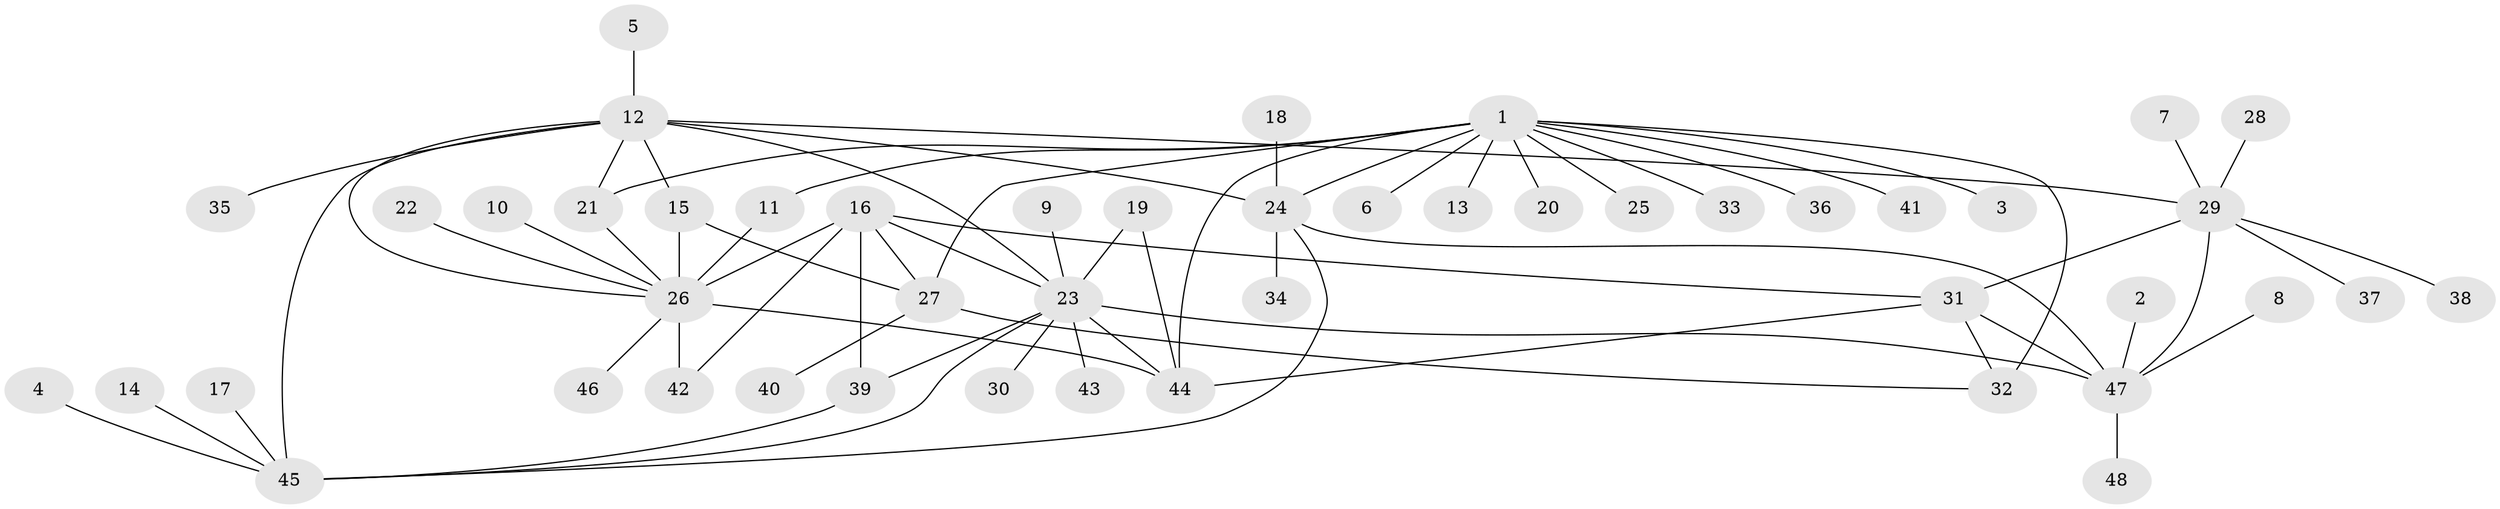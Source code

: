 // original degree distribution, {8: 0.043478260869565216, 11: 0.010869565217391304, 6: 0.03260869565217391, 4: 0.03260869565217391, 10: 0.021739130434782608, 7: 0.03260869565217391, 9: 0.010869565217391304, 12: 0.010869565217391304, 5: 0.021739130434782608, 1: 0.532608695652174, 2: 0.18478260869565216, 3: 0.06521739130434782}
// Generated by graph-tools (version 1.1) at 2025/26/03/09/25 03:26:45]
// undirected, 48 vertices, 69 edges
graph export_dot {
graph [start="1"]
  node [color=gray90,style=filled];
  1;
  2;
  3;
  4;
  5;
  6;
  7;
  8;
  9;
  10;
  11;
  12;
  13;
  14;
  15;
  16;
  17;
  18;
  19;
  20;
  21;
  22;
  23;
  24;
  25;
  26;
  27;
  28;
  29;
  30;
  31;
  32;
  33;
  34;
  35;
  36;
  37;
  38;
  39;
  40;
  41;
  42;
  43;
  44;
  45;
  46;
  47;
  48;
  1 -- 3 [weight=1.0];
  1 -- 6 [weight=1.0];
  1 -- 11 [weight=1.0];
  1 -- 13 [weight=1.0];
  1 -- 20 [weight=1.0];
  1 -- 21 [weight=1.0];
  1 -- 24 [weight=1.0];
  1 -- 25 [weight=1.0];
  1 -- 27 [weight=2.0];
  1 -- 32 [weight=2.0];
  1 -- 33 [weight=1.0];
  1 -- 36 [weight=1.0];
  1 -- 41 [weight=1.0];
  1 -- 44 [weight=1.0];
  2 -- 47 [weight=1.0];
  4 -- 45 [weight=1.0];
  5 -- 12 [weight=1.0];
  7 -- 29 [weight=1.0];
  8 -- 47 [weight=1.0];
  9 -- 23 [weight=1.0];
  10 -- 26 [weight=1.0];
  11 -- 26 [weight=1.0];
  12 -- 15 [weight=1.0];
  12 -- 21 [weight=1.0];
  12 -- 23 [weight=1.0];
  12 -- 24 [weight=2.0];
  12 -- 26 [weight=1.0];
  12 -- 29 [weight=1.0];
  12 -- 35 [weight=1.0];
  12 -- 45 [weight=2.0];
  14 -- 45 [weight=1.0];
  15 -- 26 [weight=1.0];
  15 -- 27 [weight=1.0];
  16 -- 23 [weight=1.0];
  16 -- 26 [weight=2.0];
  16 -- 27 [weight=1.0];
  16 -- 31 [weight=1.0];
  16 -- 39 [weight=1.0];
  16 -- 42 [weight=2.0];
  17 -- 45 [weight=1.0];
  18 -- 24 [weight=1.0];
  19 -- 23 [weight=2.0];
  19 -- 44 [weight=1.0];
  21 -- 26 [weight=1.0];
  22 -- 26 [weight=1.0];
  23 -- 30 [weight=1.0];
  23 -- 39 [weight=1.0];
  23 -- 43 [weight=1.0];
  23 -- 44 [weight=2.0];
  23 -- 45 [weight=1.0];
  23 -- 47 [weight=1.0];
  24 -- 34 [weight=1.0];
  24 -- 45 [weight=1.0];
  24 -- 47 [weight=1.0];
  26 -- 42 [weight=1.0];
  26 -- 44 [weight=1.0];
  26 -- 46 [weight=1.0];
  27 -- 32 [weight=1.0];
  27 -- 40 [weight=1.0];
  28 -- 29 [weight=1.0];
  29 -- 31 [weight=1.0];
  29 -- 37 [weight=1.0];
  29 -- 38 [weight=1.0];
  29 -- 47 [weight=2.0];
  31 -- 32 [weight=1.0];
  31 -- 44 [weight=1.0];
  31 -- 47 [weight=2.0];
  39 -- 45 [weight=1.0];
  47 -- 48 [weight=1.0];
}
